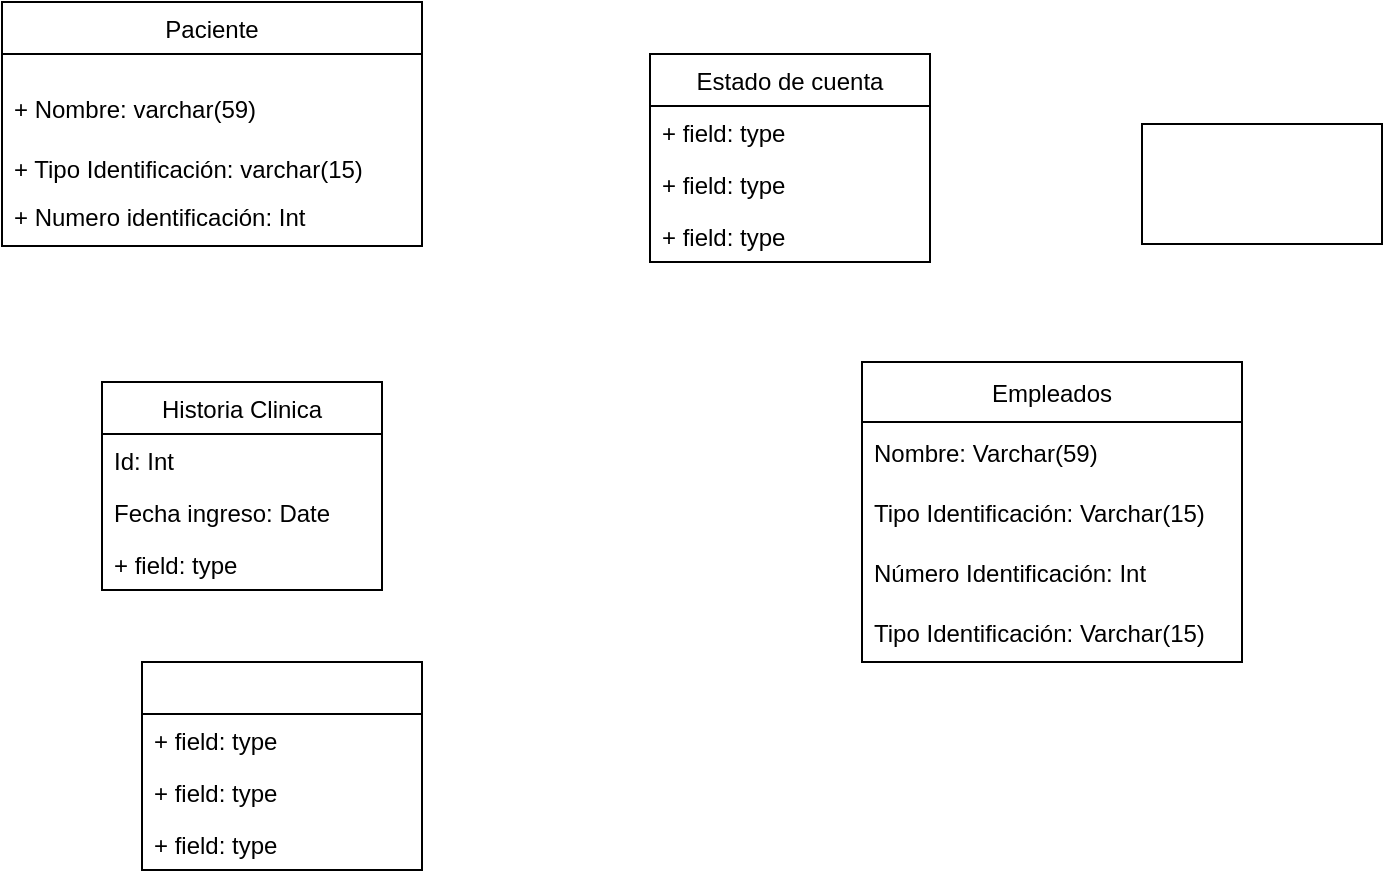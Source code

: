 <mxfile version="20.2.8" type="github">
  <diagram id="HimakkqAWPqzcvKf6D22" name="Página-1">
    <mxGraphModel dx="1102" dy="606" grid="1" gridSize="10" guides="1" tooltips="1" connect="1" arrows="1" fold="1" page="1" pageScale="1" pageWidth="827" pageHeight="1169" math="0" shadow="0">
      <root>
        <mxCell id="0" />
        <mxCell id="1" parent="0" />
        <mxCell id="5qMsi9p--g9IkItH_i3P-1" value="Paciente" style="swimlane;fontStyle=0;childLayout=stackLayout;horizontal=1;startSize=26;fillColor=none;horizontalStack=0;resizeParent=1;resizeParentMax=0;resizeLast=0;collapsible=1;marginBottom=0;" parent="1" vertex="1">
          <mxGeometry x="90" y="50" width="210" height="122" as="geometry" />
        </mxCell>
        <mxCell id="5qMsi9p--g9IkItH_i3P-2" value="&#xa;+ Nombre: varchar(59)" style="text;strokeColor=none;fillColor=none;align=left;verticalAlign=top;spacingLeft=4;spacingRight=4;overflow=hidden;rotatable=0;points=[[0,0.5],[1,0.5]];portConstraint=eastwest;" parent="5qMsi9p--g9IkItH_i3P-1" vertex="1">
          <mxGeometry y="26" width="210" height="44" as="geometry" />
        </mxCell>
        <mxCell id="5qMsi9p--g9IkItH_i3P-3" value="+ Tipo Identificación: varchar(15)" style="text;strokeColor=none;fillColor=none;align=left;verticalAlign=top;spacingLeft=4;spacingRight=4;overflow=hidden;rotatable=0;points=[[0,0.5],[1,0.5]];portConstraint=eastwest;" parent="5qMsi9p--g9IkItH_i3P-1" vertex="1">
          <mxGeometry y="70" width="210" height="24" as="geometry" />
        </mxCell>
        <mxCell id="5qMsi9p--g9IkItH_i3P-4" value="+ Numero identificación: Int&#xa;" style="text;strokeColor=none;fillColor=none;align=left;verticalAlign=top;spacingLeft=4;spacingRight=4;overflow=hidden;rotatable=0;points=[[0,0.5],[1,0.5]];portConstraint=eastwest;" parent="5qMsi9p--g9IkItH_i3P-1" vertex="1">
          <mxGeometry y="94" width="210" height="28" as="geometry" />
        </mxCell>
        <mxCell id="5qMsi9p--g9IkItH_i3P-5" value="Estado de cuenta" style="swimlane;fontStyle=0;childLayout=stackLayout;horizontal=1;startSize=26;fillColor=none;horizontalStack=0;resizeParent=1;resizeParentMax=0;resizeLast=0;collapsible=1;marginBottom=0;" parent="1" vertex="1">
          <mxGeometry x="414" y="76" width="140" height="104" as="geometry" />
        </mxCell>
        <mxCell id="5qMsi9p--g9IkItH_i3P-6" value="+ field: type" style="text;strokeColor=none;fillColor=none;align=left;verticalAlign=top;spacingLeft=4;spacingRight=4;overflow=hidden;rotatable=0;points=[[0,0.5],[1,0.5]];portConstraint=eastwest;" parent="5qMsi9p--g9IkItH_i3P-5" vertex="1">
          <mxGeometry y="26" width="140" height="26" as="geometry" />
        </mxCell>
        <mxCell id="5qMsi9p--g9IkItH_i3P-7" value="+ field: type" style="text;strokeColor=none;fillColor=none;align=left;verticalAlign=top;spacingLeft=4;spacingRight=4;overflow=hidden;rotatable=0;points=[[0,0.5],[1,0.5]];portConstraint=eastwest;" parent="5qMsi9p--g9IkItH_i3P-5" vertex="1">
          <mxGeometry y="52" width="140" height="26" as="geometry" />
        </mxCell>
        <mxCell id="5qMsi9p--g9IkItH_i3P-8" value="+ field: type" style="text;strokeColor=none;fillColor=none;align=left;verticalAlign=top;spacingLeft=4;spacingRight=4;overflow=hidden;rotatable=0;points=[[0,0.5],[1,0.5]];portConstraint=eastwest;" parent="5qMsi9p--g9IkItH_i3P-5" vertex="1">
          <mxGeometry y="78" width="140" height="26" as="geometry" />
        </mxCell>
        <mxCell id="5qMsi9p--g9IkItH_i3P-9" value="Historia Clinica" style="swimlane;fontStyle=0;childLayout=stackLayout;horizontal=1;startSize=26;fillColor=none;horizontalStack=0;resizeParent=1;resizeParentMax=0;resizeLast=0;collapsible=1;marginBottom=0;" parent="1" vertex="1">
          <mxGeometry x="140" y="240" width="140" height="104" as="geometry" />
        </mxCell>
        <mxCell id="5qMsi9p--g9IkItH_i3P-10" value="Id: Int" style="text;strokeColor=none;fillColor=none;align=left;verticalAlign=top;spacingLeft=4;spacingRight=4;overflow=hidden;rotatable=0;points=[[0,0.5],[1,0.5]];portConstraint=eastwest;" parent="5qMsi9p--g9IkItH_i3P-9" vertex="1">
          <mxGeometry y="26" width="140" height="26" as="geometry" />
        </mxCell>
        <mxCell id="5qMsi9p--g9IkItH_i3P-11" value="Fecha ingreso: Date" style="text;strokeColor=none;fillColor=none;align=left;verticalAlign=top;spacingLeft=4;spacingRight=4;overflow=hidden;rotatable=0;points=[[0,0.5],[1,0.5]];portConstraint=eastwest;" parent="5qMsi9p--g9IkItH_i3P-9" vertex="1">
          <mxGeometry y="52" width="140" height="26" as="geometry" />
        </mxCell>
        <mxCell id="5qMsi9p--g9IkItH_i3P-12" value="+ field: type" style="text;strokeColor=none;fillColor=none;align=left;verticalAlign=top;spacingLeft=4;spacingRight=4;overflow=hidden;rotatable=0;points=[[0,0.5],[1,0.5]];portConstraint=eastwest;" parent="5qMsi9p--g9IkItH_i3P-9" vertex="1">
          <mxGeometry y="78" width="140" height="26" as="geometry" />
        </mxCell>
        <mxCell id="jvL_is-S25yifXEsgZ8e-3" value="Empleados" style="swimlane;fontStyle=0;childLayout=stackLayout;horizontal=1;startSize=30;horizontalStack=0;resizeParent=1;resizeParentMax=0;resizeLast=0;collapsible=1;marginBottom=0;" parent="1" vertex="1">
          <mxGeometry x="520" y="230" width="190" height="150" as="geometry" />
        </mxCell>
        <mxCell id="jvL_is-S25yifXEsgZ8e-4" value="Nombre: Varchar(59)" style="text;strokeColor=none;fillColor=none;align=left;verticalAlign=middle;spacingLeft=4;spacingRight=4;overflow=hidden;points=[[0,0.5],[1,0.5]];portConstraint=eastwest;rotatable=0;" parent="jvL_is-S25yifXEsgZ8e-3" vertex="1">
          <mxGeometry y="30" width="190" height="30" as="geometry" />
        </mxCell>
        <mxCell id="jvL_is-S25yifXEsgZ8e-5" value="Tipo Identificación: Varchar(15)" style="text;strokeColor=none;fillColor=none;align=left;verticalAlign=middle;spacingLeft=4;spacingRight=4;overflow=hidden;points=[[0,0.5],[1,0.5]];portConstraint=eastwest;rotatable=0;" parent="jvL_is-S25yifXEsgZ8e-3" vertex="1">
          <mxGeometry y="60" width="190" height="30" as="geometry" />
        </mxCell>
        <mxCell id="jvL_is-S25yifXEsgZ8e-6" value="Número Identificación: Int" style="text;strokeColor=none;fillColor=none;align=left;verticalAlign=middle;spacingLeft=4;spacingRight=4;overflow=hidden;points=[[0,0.5],[1,0.5]];portConstraint=eastwest;rotatable=0;" parent="jvL_is-S25yifXEsgZ8e-3" vertex="1">
          <mxGeometry y="90" width="190" height="30" as="geometry" />
        </mxCell>
        <mxCell id="jvL_is-S25yifXEsgZ8e-13" value="Tipo Identificación: Varchar(15)" style="text;strokeColor=none;fillColor=none;align=left;verticalAlign=middle;spacingLeft=4;spacingRight=4;overflow=hidden;points=[[0,0.5],[1,0.5]];portConstraint=eastwest;rotatable=0;" parent="jvL_is-S25yifXEsgZ8e-3" vertex="1">
          <mxGeometry y="120" width="190" height="30" as="geometry" />
        </mxCell>
        <mxCell id="5qMsi9p--g9IkItH_i3P-13" value="" style="swimlane;fontStyle=0;childLayout=stackLayout;horizontal=1;startSize=26;fillColor=none;horizontalStack=0;resizeParent=1;resizeParentMax=0;resizeLast=0;collapsible=1;marginBottom=0;" parent="1" vertex="1">
          <mxGeometry x="160" y="380" width="140" height="104" as="geometry" />
        </mxCell>
        <mxCell id="5qMsi9p--g9IkItH_i3P-14" value="+ field: type" style="text;strokeColor=none;fillColor=none;align=left;verticalAlign=top;spacingLeft=4;spacingRight=4;overflow=hidden;rotatable=0;points=[[0,0.5],[1,0.5]];portConstraint=eastwest;" parent="5qMsi9p--g9IkItH_i3P-13" vertex="1">
          <mxGeometry y="26" width="140" height="26" as="geometry" />
        </mxCell>
        <mxCell id="5qMsi9p--g9IkItH_i3P-15" value="+ field: type" style="text;strokeColor=none;fillColor=none;align=left;verticalAlign=top;spacingLeft=4;spacingRight=4;overflow=hidden;rotatable=0;points=[[0,0.5],[1,0.5]];portConstraint=eastwest;" parent="5qMsi9p--g9IkItH_i3P-13" vertex="1">
          <mxGeometry y="52" width="140" height="26" as="geometry" />
        </mxCell>
        <mxCell id="5qMsi9p--g9IkItH_i3P-16" value="+ field: type" style="text;strokeColor=none;fillColor=none;align=left;verticalAlign=top;spacingLeft=4;spacingRight=4;overflow=hidden;rotatable=0;points=[[0,0.5],[1,0.5]];portConstraint=eastwest;" parent="5qMsi9p--g9IkItH_i3P-13" vertex="1">
          <mxGeometry y="78" width="140" height="26" as="geometry" />
        </mxCell>
        <mxCell id="66s70AqpjMdoHBdOYB8b-1" value="" style="rounded=0;whiteSpace=wrap;html=1;" vertex="1" parent="1">
          <mxGeometry x="660" y="111" width="120" height="60" as="geometry" />
        </mxCell>
      </root>
    </mxGraphModel>
  </diagram>
</mxfile>
